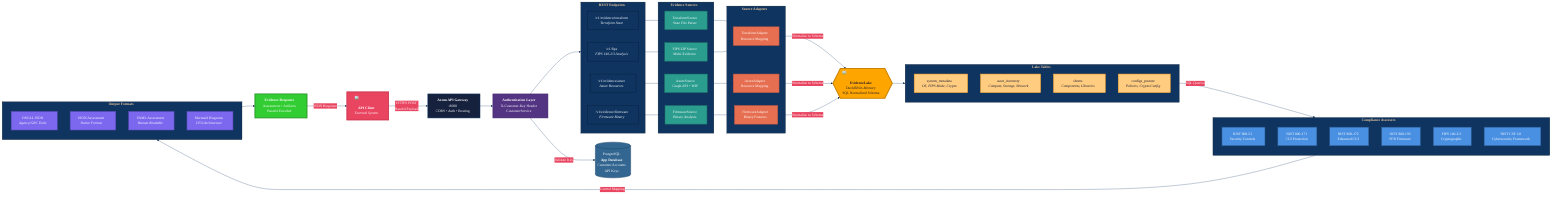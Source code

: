 %%{init: {'theme':'base', 'themeVariables': { 'primaryColor':'#1a1a2e','primaryTextColor':'#fff','primaryBorderColor':'#16213e','lineColor':'#0f3460','secondaryColor':'#e94560','tertiaryColor':'#0f3460','fontSize':'14px','fontFamily':'Inter, system-ui, sans-serif'}}}%%

flowchart LR
    %% Client Layer
    Client["<img src='https://cdn-icons-png.flaticon.com/512/1005/1005141.png' width='30'/><br/><b>API Client</b><br/><i>External System</i>"]

    %% API Gateway
    API["<b>Axum API Gateway</b><br/>:8080<br/>CORS • Auth • Routing"]

    %% Authentication
    Auth["<b>Authentication Layer</b><br/>X-Customer-Key Header<br/>CustomerService"]

    %% PostgreSQL for App State
    PG[("PostgreSQL<br/><b>App Database</b><br/>Customer Accounts<br/>API Keys")]

    %% Endpoints
    subgraph Endpoints["<b>REST Endpoints</b>"]
        direction TB
        E1["/v1/fips<br/><i>FIPS 140-2/3 Analysis</i>"]
        E2["/v1/evidence/terraform<br/><i>Terraform State</i>"]
        E3["/v1/evidence/azure<br/><i>Azure Resources</i>"]
        E4["/v1/evidence/firmware<br/><i>Firmware Binary</i>"]
    end

    %% Evidence Sources
    subgraph Sources["<b>Evidence Sources</b>"]
        direction TB
        S1["TerraformSource<br/>State File Parser"]
        S2["AzureSource<br/>Graph API + WIF"]
        S3["FirmwareSource<br/>Binary Analysis"]
        S4["FIPS ZIP Source<br/>Multi-Evidence"]
    end

    %% Source Adapters
    subgraph Adapters["<b>Source Adapters</b>"]
        direction TB
        A1["TerraformAdapter<br/>Resource Mapping"]
        A2["AzureAdapter<br/>Resource Mapping"]
        A3["FirmwareAdapter<br/>Binary Features"]
    end

    %% Evidence Lake (DuckDB)
    DuckDB{{"<img src='https://duckdb.org/images/logo-dl/DuckDB_Logo.png' width='50'/><br/><b>EvidenceLake</b><br/><i>DuckDB In-Memory</i><br/>SQL Normalized Schema"}}

    %% Lake Schema
    subgraph LakeSchema["<b>Lake Tables</b>"]
        direction TB
        T1["system_metadata<br/><i>OS, FIPS Mode, Crypto</i>"]
        T2["asset_inventory<br/><i>Compute, Storage, Network</i>"]
        T3["sboms<br/><i>Components, Libraries</i>"]
        T4["configs_posture<br/><i>Policies, Crypto Config</i>"]
    end

    %% Compliance Assessors
    subgraph Assessors["<b>Compliance Assessors</b>"]
        direction TB
        CA1["NIST 800-53<br/>Security Controls"]
        CA2["NIST 800-171<br/>CUI Protection"]
        CA3["NIST 800-172<br/>Enhanced CUI"]
        CA4["NIST 800-193<br/>PFR Firmware"]
        CA5["FIPS 140-2/3<br/>Cryptographic"]
        CA6["NIST CSF 2.0<br/>Cybersecurity Framework"]
    end

    %% Output Formats
    subgraph Outputs["<b>Output Formats</b>"]
        direction TB
        O1["OSCAL JSON<br/><i>Agency/GRC Tools</i>"]
        O2["JSON Assessment<br/><i>Native Format</i>"]
        O3["YAML Assessment<br/><i>Human Readable</i>"]
        O4["Mermaid Diagrams<br/><i>CFG/Architecture</i>"]
    end

    %% Response
    Response["<b>Evidence Response</b><br/>Assessment + Artifacts<br/>Base64 Encoded"]

    %% Flow connections
    Client -->|"HTTPS POST<br/>Base64 Payload"| API
    API --> Auth
    Auth -->|"Validate Key"| PG
    Auth --> Endpoints

    E1 --> S4
    E2 --> S1
    E3 --> S2
    E4 --> S3

    S1 --> A1
    S2 --> A2
    S3 --> A3
    S4 --> A1

    A1 -->|"Normalize to Schema"| DuckDB
    A2 -->|"Normalize to Schema"| DuckDB
    A3 -->|"Normalize to Schema"| DuckDB

    DuckDB --> LakeSchema

    LakeSchema -->|"SQL Queries"| Assessors

    Assessors -->|"Control Mapping"| Outputs

    Outputs --> Response
    Response -->|"JSON Response"| Client

    %% Styling
    classDef clientStyle fill:#e94560,stroke:#c62f47,stroke-width:3px,color:#fff
    classDef apiStyle fill:#16213e,stroke:#0f3460,stroke-width:2px,color:#fff
    classDef authStyle fill:#533483,stroke:#3d1f66,stroke-width:2px,color:#fff
    classDef dbStyle fill:#336791,stroke:#214969,stroke-width:2px,color:#fff
    classDef endpointStyle fill:#0f3460,stroke:#0a2342,stroke-width:2px,color:#fff
    classDef sourceStyle fill:#2a9d8f,stroke:#1d7166,stroke-width:2px,color:#fff
    classDef adapterStyle fill:#e76f51,stroke:#c55840,stroke-width:2px,color:#fff
    classDef duckdbStyle fill:#ffa500,stroke:#cc8400,stroke-width:4px,color:#1a1a2e
    classDef schemaStyle fill:#ffcc80,stroke:#ffa726,stroke-width:2px,color:#1a1a2e
    classDef assessorStyle fill:#4a90e2,stroke:#2e5c91,stroke-width:2px,color:#fff
    classDef outputStyle fill:#7b68ee,stroke:#5a4bb5,stroke-width:2px,color:#fff
    classDef responseStyle fill:#32cd32,stroke:#228b22,stroke-width:3px,color:#fff

    class Client clientStyle
    class API apiStyle
    class Auth authStyle
    class PG dbStyle
    class E1,E2,E3,E4 endpointStyle
    class S1,S2,S3,S4 sourceStyle
    class A1,A2,A3 adapterStyle
    class DuckDB duckdbStyle
    class T1,T2,T3,T4 schemaStyle
    class CA1,CA2,CA3,CA4,CA5,CA6 assessorStyle
    class O1,O2,O3,O4 outputStyle
    class Response responseStyle